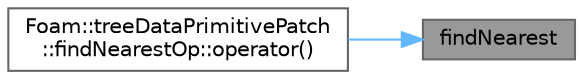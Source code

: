 digraph "findNearest"
{
 // LATEX_PDF_SIZE
  bgcolor="transparent";
  edge [fontname=Helvetica,fontsize=10,labelfontname=Helvetica,labelfontsize=10];
  node [fontname=Helvetica,fontsize=10,shape=box,height=0.2,width=0.4];
  rankdir="RL";
  Node1 [id="Node000001",label="findNearest",height=0.2,width=0.4,color="gray40", fillcolor="grey60", style="filled", fontcolor="black",tooltip=" "];
  Node1 -> Node2 [id="edge1_Node000001_Node000002",dir="back",color="steelblue1",style="solid",tooltip=" "];
  Node2 [id="Node000002",label="Foam::treeDataPrimitivePatch\l::findNearestOp::operator()",height=0.2,width=0.4,color="grey40", fillcolor="white", style="filled",URL="$classFoam_1_1treeDataPrimitivePatch_1_1findNearestOp.html#a56fe641bda80b32b2b431bf3fd615ced",tooltip=" "];
}
